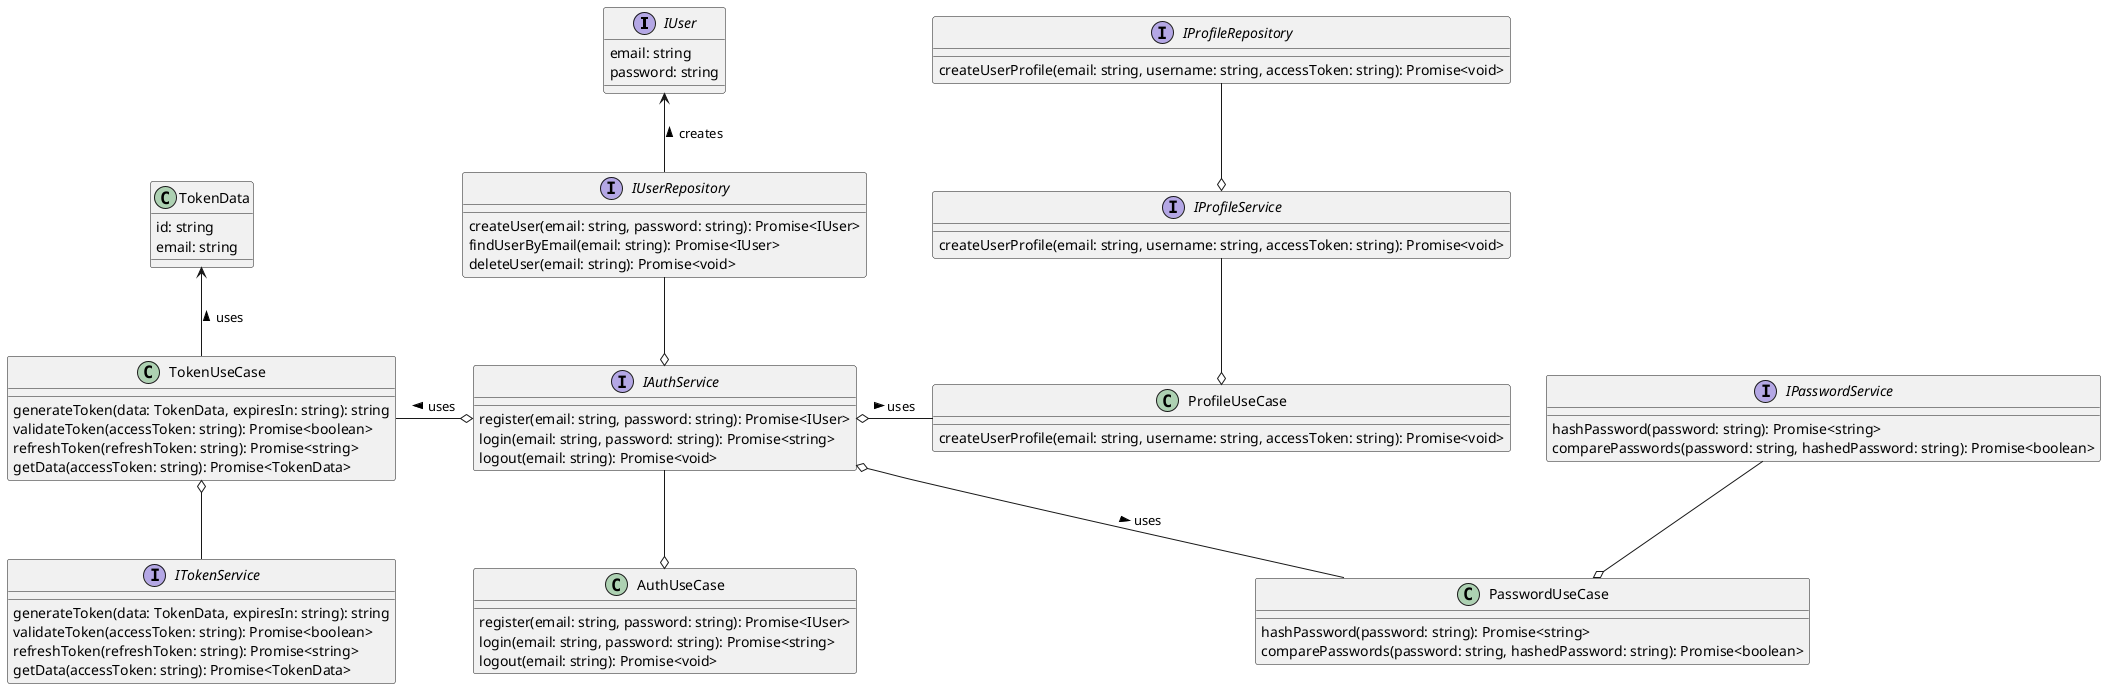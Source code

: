 @startuml auth-class

interface IUser {
    email: string
    password: string
}

class TokenData {
    id: string
    email: string
}

interface IUserRepository {
    createUser(email: string, password: string): Promise<IUser>
    findUserByEmail(email: string): Promise<IUser>
    deleteUser(email: string): Promise<void>
}

interface IAuthService {
    register(email: string, password: string): Promise<IUser>
    login(email: string, password: string): Promise<string>
    logout(email: string): Promise<void>
}

interface IPasswordService {
    hashPassword(password: string): Promise<string>
    comparePasswords(password: string, hashedPassword: string): Promise<boolean>
}

class AuthUseCase {
    register(email: string, password: string): Promise<IUser>
    login(email: string, password: string): Promise<string>
    logout(email: string): Promise<void>
}

class PasswordUseCase {
    hashPassword(password: string): Promise<string>
    comparePasswords(password: string, hashedPassword: string): Promise<boolean>
}

interface ITokenService {
    generateToken(data: TokenData, expiresIn: string): string
    validateToken(accessToken: string): Promise<boolean>
    refreshToken(refreshToken: string): Promise<string>
    getData(accessToken: string): Promise<TokenData>
}

class TokenUseCase {
    generateToken(data: TokenData, expiresIn: string): string
    validateToken(accessToken: string): Promise<boolean>
    refreshToken(refreshToken: string): Promise<string>
    getData(accessToken: string): Promise<TokenData>
}

interface IProfileRepository {
    createUserProfile(email: string, username: string, accessToken: string): Promise<void>
}

interface IProfileService {
    createUserProfile(email: string, username: string, accessToken: string): Promise<void>
}

class ProfileUseCase {
    createUserProfile(email: string, username: string, accessToken: string): Promise<void>
}

IAuthService o-up- IUserRepository
AuthUseCase o-up- IAuthService
PasswordUseCase o-up- IPasswordService

IAuthService o-left- TokenUseCase : uses >
IAuthService o-right- ProfileUseCase : uses >
IAuthService o-down- PasswordUseCase : uses >

TokenUseCase o-down- ITokenService

IProfileService o-up- IProfileRepository
ProfileUseCase o-up- IProfileService

IUserRepository -up->  IUser : creates >

TokenUseCase -up-> TokenData : uses >

@enduml
